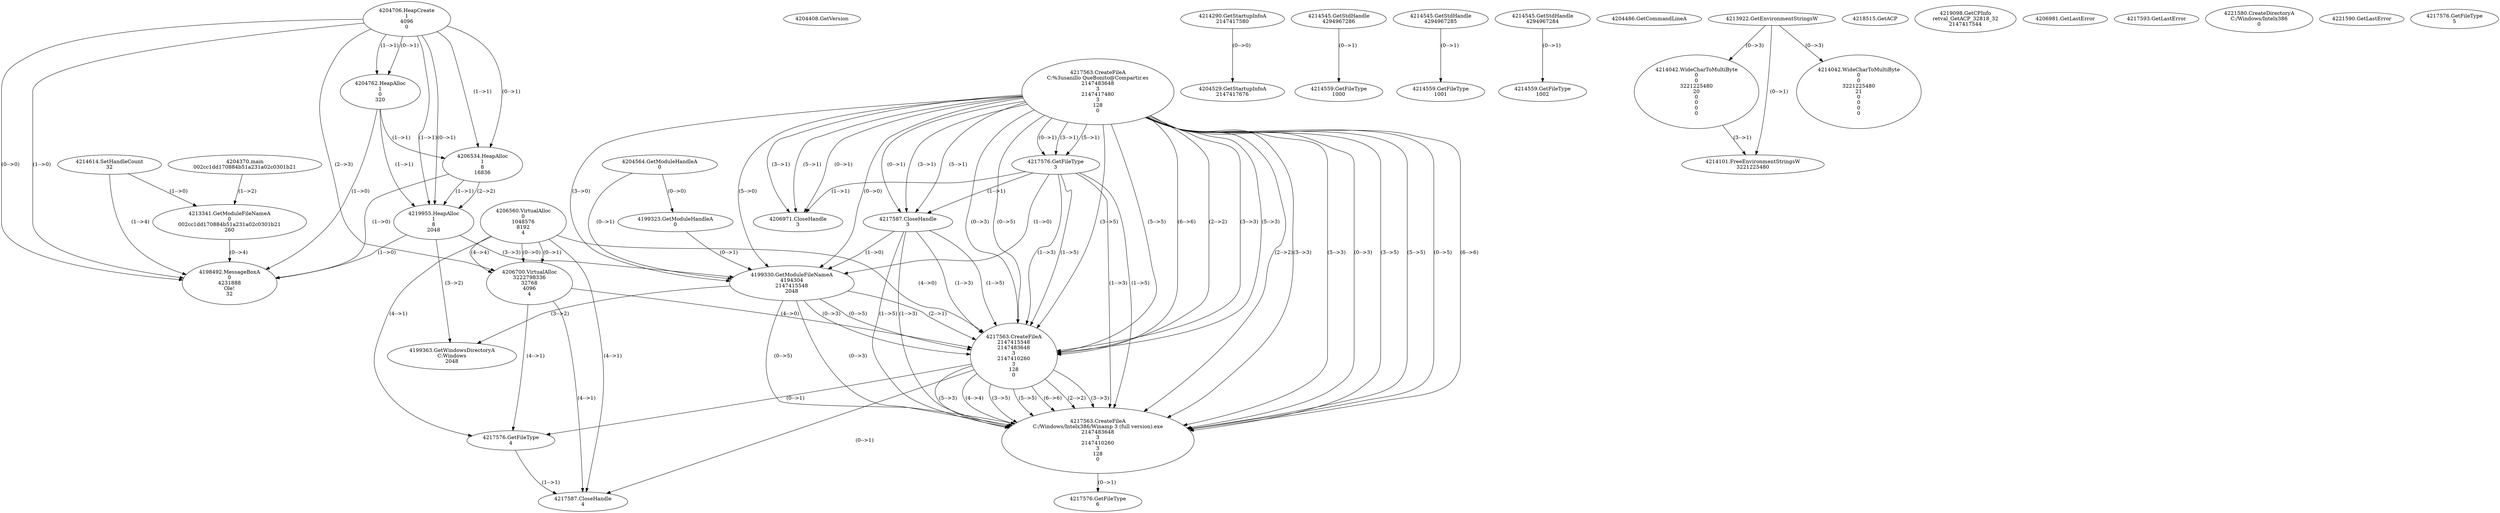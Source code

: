 // Global SCDG with merge call
digraph {
	0 [label="4204370.main
002cc1dd170884b51a231a02c0301b21"]
	1 [label="4204408.GetVersion
"]
	2 [label="4204706.HeapCreate
1
4096
0"]
	3 [label="4204762.HeapAlloc
1
0
320"]
	2 -> 3 [label="(1-->1)"]
	2 -> 3 [label="(0-->1)"]
	4 [label="4206534.HeapAlloc
1
8
16836"]
	2 -> 4 [label="(1-->1)"]
	2 -> 4 [label="(0-->1)"]
	3 -> 4 [label="(1-->1)"]
	5 [label="4206560.VirtualAlloc
0
1048576
8192
4"]
	6 [label="4206700.VirtualAlloc
3222798336
32768
4096
4"]
	5 -> 6 [label="(0-->1)"]
	2 -> 6 [label="(2-->3)"]
	5 -> 6 [label="(4-->4)"]
	5 -> 6 [label="(0-->0)"]
	7 [label="4214290.GetStartupInfoA
2147417580"]
	8 [label="4214545.GetStdHandle
4294967286"]
	9 [label="4214559.GetFileType
1000"]
	8 -> 9 [label="(0-->1)"]
	10 [label="4214545.GetStdHandle
4294967285"]
	11 [label="4214559.GetFileType
1001"]
	10 -> 11 [label="(0-->1)"]
	12 [label="4214545.GetStdHandle
4294967284"]
	13 [label="4214559.GetFileType
1002"]
	12 -> 13 [label="(0-->1)"]
	14 [label="4214614.SetHandleCount
32"]
	15 [label="4204486.GetCommandLineA
"]
	16 [label="4213922.GetEnvironmentStringsW
"]
	17 [label="4214042.WideCharToMultiByte
0
0
3221225480
20
0
0
0
0"]
	16 -> 17 [label="(0-->3)"]
	18 [label="4214101.FreeEnvironmentStringsW
3221225480"]
	16 -> 18 [label="(0-->1)"]
	17 -> 18 [label="(3-->1)"]
	19 [label="4218515.GetACP
"]
	20 [label="4219098.GetCPInfo
retval_GetACP_32818_32
2147417544"]
	21 [label="4213341.GetModuleFileNameA
0
002cc1dd170884b51a231a02c0301b21
260"]
	0 -> 21 [label="(1-->2)"]
	14 -> 21 [label="(1-->0)"]
	22 [label="4219955.HeapAlloc
1
8
2048"]
	2 -> 22 [label="(1-->1)"]
	2 -> 22 [label="(0-->1)"]
	3 -> 22 [label="(1-->1)"]
	4 -> 22 [label="(1-->1)"]
	4 -> 22 [label="(2-->2)"]
	23 [label="4204529.GetStartupInfoA
2147417676"]
	7 -> 23 [label="(0-->0)"]
	24 [label="4204564.GetModuleHandleA
0"]
	25 [label="4217563.CreateFileA
C:\Gusanillo QueBonito@Compartir.es
2147483648
3
2147417480
3
128
0"]
	26 [label="4217576.GetFileType
3"]
	25 -> 26 [label="(3-->1)"]
	25 -> 26 [label="(5-->1)"]
	25 -> 26 [label="(0-->1)"]
	27 [label="4206971.CloseHandle
3"]
	25 -> 27 [label="(3-->1)"]
	25 -> 27 [label="(5-->1)"]
	25 -> 27 [label="(0-->1)"]
	26 -> 27 [label="(1-->1)"]
	28 [label="4198492.MessageBoxA
0
4231888
Ole!
32"]
	14 -> 28 [label="(1-->4)"]
	21 -> 28 [label="(0-->4)"]
	2 -> 28 [label="(1-->0)"]
	2 -> 28 [label="(0-->0)"]
	3 -> 28 [label="(1-->0)"]
	4 -> 28 [label="(1-->0)"]
	22 -> 28 [label="(1-->0)"]
	29 [label="4214042.WideCharToMultiByte
0
0
3221225480
21
0
0
0
0"]
	16 -> 29 [label="(0-->3)"]
	30 [label="4206981.GetLastError
"]
	31 [label="4217587.CloseHandle
3"]
	25 -> 31 [label="(3-->1)"]
	25 -> 31 [label="(5-->1)"]
	25 -> 31 [label="(0-->1)"]
	26 -> 31 [label="(1-->1)"]
	32 [label="4217593.GetLastError
"]
	33 [label="4199323.GetModuleHandleA
0"]
	24 -> 33 [label="(0-->0)"]
	34 [label="4199330.GetModuleFileNameA
4194304
2147415548
2048"]
	24 -> 34 [label="(0-->1)"]
	33 -> 34 [label="(0-->1)"]
	22 -> 34 [label="(3-->3)"]
	25 -> 34 [label="(3-->0)"]
	25 -> 34 [label="(5-->0)"]
	25 -> 34 [label="(0-->0)"]
	26 -> 34 [label="(1-->0)"]
	31 -> 34 [label="(1-->0)"]
	35 [label="4199363.GetWindowsDirectoryA
C:\Windows
2048"]
	22 -> 35 [label="(3-->2)"]
	34 -> 35 [label="(3-->2)"]
	36 [label="4221580.CreateDirectoryA
C:/Windows/Intelx386
0"]
	37 [label="4221590.GetLastError
"]
	38 [label="4217563.CreateFileA
2147415548
2147483648
3
2147410260
3
128
0"]
	34 -> 38 [label="(2-->1)"]
	25 -> 38 [label="(2-->2)"]
	25 -> 38 [label="(3-->3)"]
	25 -> 38 [label="(5-->3)"]
	25 -> 38 [label="(0-->3)"]
	26 -> 38 [label="(1-->3)"]
	31 -> 38 [label="(1-->3)"]
	34 -> 38 [label="(0-->3)"]
	25 -> 38 [label="(3-->5)"]
	25 -> 38 [label="(5-->5)"]
	25 -> 38 [label="(0-->5)"]
	26 -> 38 [label="(1-->5)"]
	31 -> 38 [label="(1-->5)"]
	34 -> 38 [label="(0-->5)"]
	25 -> 38 [label="(6-->6)"]
	5 -> 38 [label="(4-->0)"]
	6 -> 38 [label="(4-->0)"]
	39 [label="4217576.GetFileType
4"]
	5 -> 39 [label="(4-->1)"]
	6 -> 39 [label="(4-->1)"]
	38 -> 39 [label="(0-->1)"]
	40 [label="4217587.CloseHandle
4"]
	5 -> 40 [label="(4-->1)"]
	6 -> 40 [label="(4-->1)"]
	38 -> 40 [label="(0-->1)"]
	39 -> 40 [label="(1-->1)"]
	41 [label="4217576.GetFileType
5"]
	42 [label="4217563.CreateFileA
C:/Windows/Intelx386/Winamp 3 (full version).exe
2147483648
3
2147410260
3
128
0"]
	25 -> 42 [label="(2-->2)"]
	38 -> 42 [label="(2-->2)"]
	25 -> 42 [label="(3-->3)"]
	25 -> 42 [label="(5-->3)"]
	25 -> 42 [label="(0-->3)"]
	26 -> 42 [label="(1-->3)"]
	31 -> 42 [label="(1-->3)"]
	34 -> 42 [label="(0-->3)"]
	38 -> 42 [label="(3-->3)"]
	38 -> 42 [label="(5-->3)"]
	38 -> 42 [label="(4-->4)"]
	25 -> 42 [label="(3-->5)"]
	25 -> 42 [label="(5-->5)"]
	25 -> 42 [label="(0-->5)"]
	26 -> 42 [label="(1-->5)"]
	31 -> 42 [label="(1-->5)"]
	34 -> 42 [label="(0-->5)"]
	38 -> 42 [label="(3-->5)"]
	38 -> 42 [label="(5-->5)"]
	25 -> 42 [label="(6-->6)"]
	38 -> 42 [label="(6-->6)"]
	43 [label="4217576.GetFileType
6"]
	42 -> 43 [label="(0-->1)"]
}

